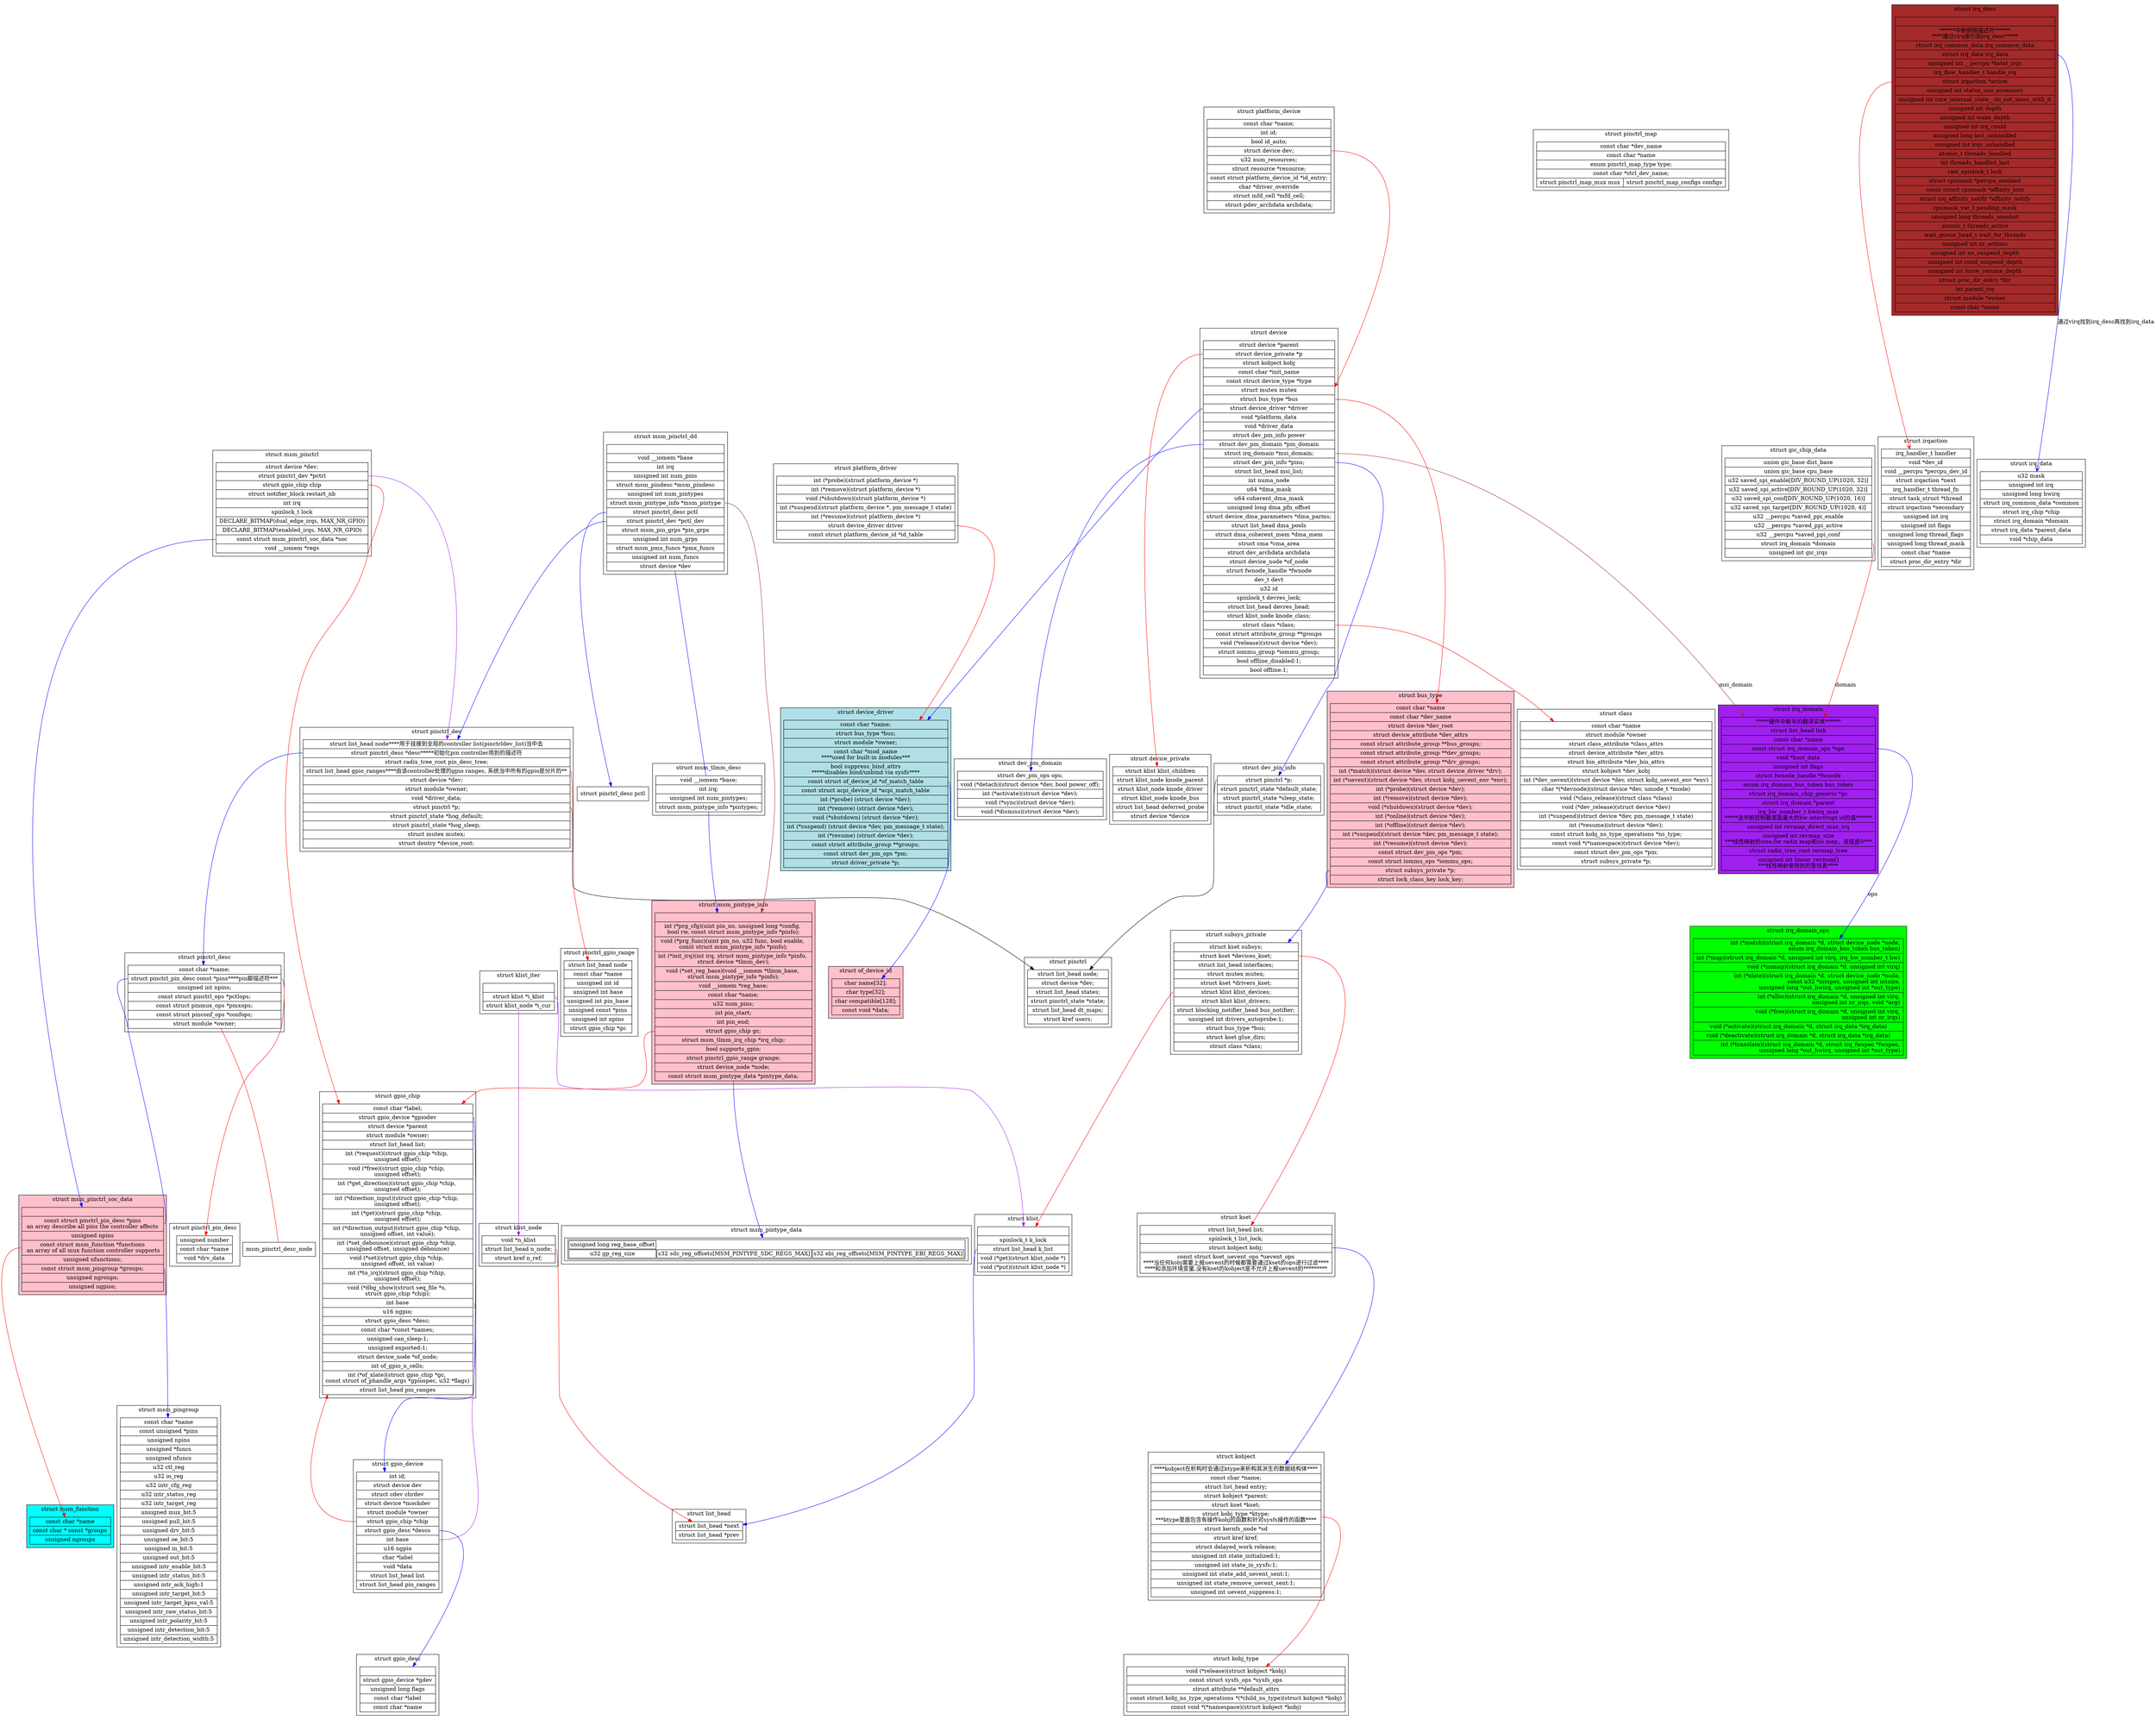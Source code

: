 digraph platform_bus{
	node[shape=record];

	subgraph cluster_struct_bus_type{
		label="struct bus_type";
		bgcolor="pink";
		"struct bus_type"[label="{
		const char      *name
    |const char      *dev_name
    |struct device       *dev_root
    |struct device_attribute *dev_attrs
    |const struct attribute_group **bus_groups;
    |const struct attribute_group **dev_groups;
    |const struct attribute_group **drv_groups;
    |int (*match)(struct device *dev, struct device_driver *drv);
    |int (*uevent)(struct device *dev, struct kobj_uevent_env *env);
    |int (*probe)(struct device *dev);
    |int (*remove)(struct device *dev);
    |void (*shutdown)(struct device *dev);
    |int (*online)(struct device *dev);
    |int (*offline)(struct device *dev);
    |int (*suspend)(struct device *dev, pm_message_t state);
    |int (*resume)(struct device *dev);
    |const struct dev_pm_ops *pm;
    |const struct iommu_ops *iommu_ops;
    |<subsys>struct subsys_private *p;
    |struct lock_class_key lock_key;
		}"];
	}

	"struct bus_type":subsys->"struct subsys_private"[color=blue];

	subgraph cluster_struct_subsys_private{
		label="struct subsys_private";
		"struct subsys_private"[label="{
		struct kset subsys;
    |<dev_kset>struct kset *devices_kset;
    |struct list_head interfaces;
    |struct mutex mutex;
    |struct kset *drivers_kset;
    |<devices>struct klist klist_devices;
    |struct klist klist_drivers;
    |struct blocking_notifier_head bus_notifier;
    |unsigned int drivers_autoprobe:1;
    |struct bus_type *bus;
    |struct kset glue_dirs;
    |struct class *class;
	}"];
	}
	"struct subsys_private":dev_kset->"struct kset"[color=red];
	"struct subsys_private":devices->"struct klist"[color=red];

	subgraph cluster_struct_kset{
		label="struct kset";
		"struct kset"[label="{
		struct list_head list;
    |spinlock_t list_lock;
    |<obj>struct kobject kobj;
    |const struct kset_uevent_ops *uevent_ops\n
	****当任何kobj需要上报uevent的时候都需要通过kset的ops进行过滤****\n
	****和添加环境变量,没有kset的kobject是不允许上报uevent的*********
	}"];
	}

	"struct kset":obj->"struct kobject"[color=blue];
	subgraph cluster_struct_dev_pin_info{
		label="struct dev_pin_info";
		"struct dev_pin_info"[label="{
			<p>struct pinctrl *p;
    |struct pinctrl_state *default_state;
    |struct pinctrl_state *sleep_state;
    |struct pinctrl_state *idle_state;
		}"];
	}
	"struct device":pins->"struct dev_pin_info"[color=blue];
	"struct dev_pin_info":p->"struct pinctrl";

	subgraph cluster_struct_pinctrl{
		label="struct pinctrl";
		"struct pinctrl"[label="{
		struct list_head node;
    |struct device *dev;
    |struct list_head states;
    |struct pinctrl_state *state;
    |struct list_head dt_maps;
    |struct kref users;
	}"];
	}

	subgraph cluster_struct_pinctrl_dev{
		label="struct pinctrl_dev";
		"struct pinctrl_dev"[label="{
		struct list_head node****用于挂接到全局的controller list(pinctrldev_list)当中去
    |<desc>struct pinctrl_desc *desc*****初始化pin controller用到的描述符
    |struct radix_tree_root pin_desc_tree;
    |<ranges>struct list_head gpio_ranges****由该controller处理的gpio ranges, 系统当中所有的gpio是分片的**
    |struct device *dev;
    |struct module *owner;
    |void *driver_data;
    |<p>struct pinctrl *p;
    |struct pinctrl_state *hog_default;
    |struct pinctrl_state *hog_sleep;
    |struct mutex mutex;
    |struct dentry *device_root;
	}"];
	}
	"struct pinctrl_dev":ranges->"struct pinctrl_gpio_range"[color=red];
	subgraph cluster_struct_pinctrl_gpio_range{
		label="struct pinctrl_gpio_range";
		"struct pinctrl_gpio_range"[label="{
			struct list_head node
    |const char *name
    |unsigned int id
    |unsigned int base
    |unsigned int pin_base
    |unsigned const *pins
    |unsigned int npins
    |struct gpio_chip *gc
		}"];
	}

	"struct pinctrl_dev":p->"struct pinctrl";
	"struct pinctrl_dev":desc->"struct pinctrl_desc"[color=blue];
	subgraph cluster_struct_pinctrl_desc{
		label="struct pinctrl_desc";
		"struct pinctrl_desc"[label="{
		const char *name;
    |<pins>struct pinctrl_pin_desc const *pins****pin脚描述符***
    |unsigned int npins;
    |const struct pinctrl_ops *pctlops;
    |const struct pinmux_ops *pmxops;
    |const struct pinconf_ops *confops;
    |struct module *owner;
	}"];
	}
	msm_pinctrl_desc_node[bgcolor=blue];
	"struct pinctrl_desc"->msm_pinctrl_desc_node[arrowhead=none color=red];
	"struct pinctrl_desc":pins->"struct msm_pinctrl_soc_data":pins[arrowhead=none color=blue];
	"struct pinctrl_desc":pins->"struct pinctrl_pin_desc"[color=red];
	subgraph cluster_struct_pinctrl_pin_desc{
		label="struct pinctrl_pin_desc";
		"struct pinctrl_pin_desc"[label="{
			unsigned number
			|const char *name
			|void *drv_data
		}"];
	}

	subgraph cluster_struct_platform_device{
		label="struct platform_device";
		"struct platform_device"[label="{
		 const char  *name;
    	|int     id;
    	|bool        id_auto;
    	|<dev>struct device   dev;
    	|u32     num_resources;
    	|struct resource *resource;
    	|const struct platform_device_id *id_entry;
    	|char *driver_override
    	|struct mfd_cell *mfd_cell;
    	|struct pdev_archdata    archdata;
	}"];
	}
	subgraph cluster_struct_platform_driver{
		label="struct platform_driver";
		"struct platform_driver"[label="{
			int (*probe)(struct platform_device *)
			|int (*remove)(struct platform_device *)
			|void (*shutdown)(struct platform_device *)
			|int (*suspend)(struct platform_device *, pm_message_t state)
			|int (*resume)(struct platform_device *)
			|<driver>struct device_driver driver
			|const struct platform_device_id *id_table
		}"];
	}

	"struct platform_device":dev->"struct device"[color=red];
	"struct platform_driver":driver->"struct device_driver"[color=red];

	subgraph cluster_struct_device{
		label="struct device";
		"struct device"[label="{
		struct device  *parent
		|<private>struct device_private  *p
		|struct kobject kobj
		|const char  *init_name
		|const struct device_type *type
		|struct mutex        mutex
		|<bus>struct bus_type *bus
		|<driver>struct device_driver *driver
		|void     *platform_data
		|void     *driver_data
		|struct dev_pm_info  power
		|<pm_domain>struct dev_pm_domain    *pm_domain
    |<irq>struct irq_domain   *msi_domain;
    |<pins>struct dev_pin_info *pins;
    |struct list_head    msi_list;
    |int     numa_node
    |u64     *dma_mask
    |u64     coherent_dma_mask
    |unsigned long   dma_pfn_offset
    |struct device_dma_parameters *dma_parms;
    |struct list_head    dma_pools
    |struct dma_coherent_mem *dma_mem
    |struct cma *cma_area
    |struct dev_archdata archdata
    |struct device_node  *of_node
    |struct fwnode_handle    *fwnode
    |dev_t           devt
    |u32         id
    |spinlock_t      devres_lock;
    |struct list_head    devres_head;
    |struct klist_node   knode_class;
    |<class>struct class        *class;
    |const struct attribute_group **groups
	|void    (*release)(struct device *dev);
    |struct iommu_group  *iommu_group;
    |bool            offline_disabled:1;
    |bool            offline:1;
	}"];
	}
	"struct device":driver->"struct device_driver"[color=blue];
	"struct device":class->"struct class"[color=red];
	"struct device":irq->"struct irq_domain"[color=brown label="msi_domain"];

	subgraph cluster_struct_class{
		label="struct class";
		"struct class"[label="{
		const char      *name
    	|struct module       *owner
    	|struct class_attribute      *class_attrs
    |struct device_attribute     *dev_attrs
    |struct bin_attribute        *dev_bin_attrs
    |struct kobject          *dev_kobj
    |int (*dev_uevent)(struct device *dev, struct kobj_uevent_env *env)
    |char *(*devnode)(struct device *dev, umode_t *mode)
    |void (*class_release)(struct class *class)
    |void (*dev_release)(struct device *dev)
    |int (*suspend)(struct device *dev, pm_message_t state)
    |int (*resume)(struct device *dev);
    |const struct kobj_ns_type_operations *ns_type;
    |const void *(*namespace)(struct device *dev);
    |const struct dev_pm_ops *pm;
    |struct subsys_private *p;
	}"];
	}

	subgraph cluster_struct_device_driver{
		label="struct device_driver";
		bgcolor="powderblue";
		"struct device_driver"[label="{
		const char      *name;
    	|struct bus_type     *bus;
    	|struct module       *owner;
    	|const char      *mod_name\n****used for built-in modules***
    	|bool suppress_bind_attrs\n*****disables bind\/unbind via sysfs****
    	|<of_device>const struct of_device_id   *of_match_table
    	|const struct acpi_device_id *acpi_match_table
    	|int (*probe) (struct device *dev);
    	|int (*remove) (struct device *dev);
    	|void (*shutdown) (struct device *dev);
    	|int (*suspend) (struct device *dev, pm_message_t state);
    	|int (*resume) (struct device *dev);
    	|const struct attribute_group **groups;
    	|const struct dev_pm_ops *pm;
    	|struct driver_private *p;
		}"];
	}
	"struct device_driver":of_device->"struct of_device_id"[color=blue];
	subgraph cluster_struct_of_device_id{
		label="struct of_device_id";
		bgcolor="pink";
		"struct of_device_id"[label="{
		 char    name[32];
    	|char    type[32];
    	|char    compatible[128];
    	|const void *data;
	}"];
	}

	"struct device":pm_domain->"struct dev_pm_domain"[color=blue];
	"struct device":private->"struct device_private"[color=red];
	"struct device":bus->"struct bus_type"[color=red];
	subgraph cluster_struct_device_private{
		label="struct device_private";
		"struct device_private"[label="{
		struct klist klist_children
    |struct klist_node knode_parent
    |struct klist_node knode_driver
    |struct klist_node knode_bus
    |struct list_head deferred_probe
    |struct device *device
	}"];
	}

	subgraph cluster_struct_dev_pm_domain{
		label="struct dev_pm_domain";
		"struct dev_pm_domain"[label="{
			struct dev_pm_ops   ops;
    |void (*detach)(struct device *dev, bool power_off);
    |int (*activate)(struct device *dev);
    |void (*sync)(struct device *dev);
    |void (*dismiss)(struct device *dev);
		}"];
	}

	subgraph cluster_struct_klist{
		label="struct klist";
		"struct klist"[label="{
	|spinlock_t      k_lock
    |<list>struct list_head    k_list
    |void       (*get)(struct klist_node *)
    |void       (*put)(struct klist_node *)
		}"];
	}
	"struct klist":list->"struct list_head"[color=blue];

	subgraph cluster_struct_klist_iter{
		label="struct klist_iter";
		"struct klist_iter"[label="{
		|<i_klist>struct klist        *i_klist
    	|<cur>struct klist_node   *i_cur
	}"];
	}
	"struct klist_iter":i_klist->"struct klist"[color=purple];
	"struct klist_iter":cur->"struct klist_node"[color=purple];
	subgraph cluster_struct_klist_node{
		label="struct klist_node";
		"struct klist_node"[label="{
		void            *n_klist
    |<n_node>struct list_head    n_node;
    |struct kref     n_ref;
	}"];
	}
	"struct klist_node":n_node->"struct list_head"[color=red];
	subgraph cluster_struct_list_head{
		label="struct list_head";
		"struct list_head"[label="{
		struct list_head *next
		|struct list_head *prev
	}"];
	}

	subgraph cluster_struct_kobject{
		label="struct kobject";
		"struct kobject"[label="{
	****kobject在析构时会通过ktype来析构其派生的数据结构体****
	|const char      *name;
    |struct list_head    entry;
    |struct kobject      *parent;
    |struct kset     *kset;
    |<ktype>struct kobj_type    *ktype;\n***ktype里面包含有操作kobj的函数和针对sysfs操作的函数****
    |struct kernfs_node  *sd
    |struct kref     kref;
    |struct delayed_work release;
    |unsigned int state_initialized:1;
    |unsigned int state_in_sysfs:1;
    |unsigned int state_add_uevent_sent:1;
    |unsigned int state_remove_uevent_sent:1;
    |unsigned int uevent_suppress:1;
	}"];
	}
	"struct kobject":ktype->"struct kobj_type"[color=red];

	subgraph cluster_struct_kobj_type{
		label="struct kobj_type";
		"struct kobj_type"[label="{
		 void (*release)(struct kobject *kobj)
    	|const struct sysfs_ops *sysfs_ops
    	|struct attribute **default_attrs
    	|const struct kobj_ns_type_operations *(*child_ns_type)(struct kobject *kobj)
    	|const void *(*namespace)(struct kobject *kobj)
	}"];
	}

	subgraph cluster_struct_msm_pinctrl{
		label="struct msm_pinctrl";
		"struct msm_pinctrl"[label="{
		struct device *dev;
    	|<pctrl>struct pinctrl_dev *pctrl
    	|<chip>struct gpio_chip chip
    	|struct notifier_block restart_nb
    	|int irq
    	|spinlock_t lock
    	|DECLARE_BITMAP(dual_edge_irqs, MAX_NR_GPIO)
    	|DECLARE_BITMAP(enabled_irqs, MAX_NR_GPIO)
    	|<soc>const struct msm_pinctrl_soc_data *soc
    	|void __iomem *regs
		}"];
	}
	"struct msm_pinctrl":chip->"struct gpio_chip"[color=red];
	"struct msm_pinctrl":pctrl->"struct pinctrl_dev"[color=purple];
	"struct msm_pinctrl":soc->"struct msm_pinctrl_soc_data"[color=blue];

	subgraph cluster_struct_msm_pinctrl_soc_data{
		label="struct msm_pinctrl_soc_data";
		bgcolor="pink";
		"struct msm_pinctrl_soc_data"[label="{
	|<pins>const struct pinctrl_pin_desc *pins\n
	an array describe all pins the controller affects
    |unsigned npins
    |<functions>const struct msm_function *functions\n
    an array of all mux function controller supports
    |unsigned nfunctions;
    |<groups>const struct msm_pingroup *groups;
    |unsigned ngroups;
    |unsigned ngpios;
		}"];
	}

	"struct msm_pinctrl_soc_data":groups->"struct msm_pingroup"[color=blue];

	subgraph cluster_struct_msm_pingroup{
		label="struct msm_pingroup";
		"struct msm_pingroup"[label="{
	 const char *name
    |const unsigned *pins
    |unsigned npins
    |unsigned *funcs
    |unsigned nfuncs
    |u32 ctl_reg
    |u32 io_reg
    |u32 intr_cfg_reg
    |u32 intr_status_reg
    |u32 intr_target_reg
    |unsigned mux_bit:5
    |unsigned pull_bit:5
    |unsigned drv_bit:5
    |unsigned oe_bit:5
    |unsigned in_bit:5
    |unsigned out_bit:5
    |unsigned intr_enable_bit:5
    |unsigned intr_status_bit:5
    |unsigned intr_ack_high:1
    |unsigned intr_target_bit:5
    |unsigned intr_target_kpss_val:5
    |unsigned intr_raw_status_bit:5
    |unsigned intr_polarity_bit:5
    |unsigned intr_detection_bit:5
    |unsigned intr_detection_width:5
		}"];
	}

	"struct msm_pinctrl_soc_data":functions->"struct msm_function"[color=red];
	subgraph cluster_struct_msm_function{
		label="struct msm_function";
		bgcolor="cyan";
		"struct msm_function"[label="{
		const char *name
    	|const char * const *groups
    	|unsigned ngroups
	}"];
	}

	subgraph cluster_struct_pinctrl_map{
		label="struct pinctrl_map";
		"struct pinctrl_map"[label="{
		const char *dev_name
    |const char *name
    |enum pinctrl_map_type type;
    |const char *ctrl_dev_name;
	|{struct pinctrl_map_mux mux|struct pinctrl_map_configs configs}
	}"];
	}

	subgraph cluster_struct_msm_pinctrl_dd{
		label="struct msm_pinctrl_dd";
		"struct msm_pinctrl_dd"[label="{
	 |void __iomem *base
    |int irq
    |unsigned int num_pins
    |struct msm_pindesc *msm_pindesc
    |unsigned int num_pintypes
    |<msm_pintype>struct msm_pintype_info *msm_pintype
    |<pctl>struct pinctrl_desc pctl
    |<pctl_dev>struct pinctrl_dev *pctl_dev
    |struct msm_pin_grps *pin_grps
    |unsigned int num_grps
    |struct  msm_pmx_funcs *pmx_funcs
    |unsigned int num_funcs
    |struct device *dev
		}"];
	}
	"struct msm_pinctrl_dd":msm_pintype->"struct msm_pintype_info"[color=brown];
	"struct msm_pinctrl_dd":pctl->"struct pinctrl_desc pctl"[color=blue];
	"struct msm_pinctrl_dd":pctl_dev->"struct pinctrl_dev"[color=blue];
	"struct msm_pinctrl_dd"->"struct msm_tlmm_desc"[arrowhead=none color=blue];

	subgraph cluster_struct_msm_tlmm_desc{
		label="struct msm_tlmm_desc";
		"struct msm_tlmm_desc"[label="{
	void __iomem *base;
    |int irq;
    |unsigned int num_pintypes;
    |<pintypes>struct msm_pintype_info *pintypes;
		}"];
	}
	subgraph cluster_struct_msm_pintype_info{
		label="struct msm_pintype_info";
		bgcolor="pink";
		"struct msm_pintype_info"[label="{
	|int (*prg_cfg)(uint pin_no, unsigned long *config,
               \nbool rw, const struct msm_pintype_info *pinfo);
    |void (*prg_func)(uint pin_no, u32 func, bool enable,
             \nconst struct msm_pintype_info *pinfo);
    |int (*init_irq)(int irq, struct msm_pintype_info *pinfo,
            \nstruct device *tlmm_dev);
    |void (*set_reg_base)(void __iomem *tlmm_base,
                 \nstruct msm_pintype_info *pinfo);
    |void __iomem *reg_base;
    |const char *name;
    |u32 num_pins;
    |int pin_start;
    |int pin_end;
    |<gc>struct gpio_chip gc;
    |struct msm_tlmm_irq_chip *irq_chip;
    |bool supports_gpio;
    |struct pinctrl_gpio_range grange;
    |struct device_node *node;
    |<pintype>const struct msm_pintype_data *pintype_data;
	}"];
	}
	"struct msm_tlmm_desc":pintypes->"struct msm_pintype_info"[color=blue];
	"struct msm_pintype_info":gc->"struct gpio_chip"[color=red];
	"struct msm_pintype_info":pintype->"struct msm_pintype_data"[color=blue];

	subgraph cluster_struct_msm_pintype_data{
		label="struct msm_pintype_data";
		"struct msm_pintype_data"[label=<
		<table>
			<tr>
				<td>unsigned long reg_base_offset</td>
			</tr>
			<tr>
				<td>u32 gp_reg_size</td>
				<td>s32 sdc_reg_offsets[MSM_PINTYPE_SDC_REGS_MAX]</td>
				<td>s32 ebi_reg_offsets[MSM_PINTYPE_EBI_REGS_MAX]</td>
			</tr>
		</table>
		>];
	}

	subgraph cluster_struct_gpio_chip{
		label="struct gpio_chip";
		"struct gpio_chip"[label="{
			const char      *label;
	|<gpiodev>struct gpio_device  *gpiodev
    |struct device       *parent
    |struct module       *owner;
    |struct list_head        list;
    |int         (*request)(struct gpio_chip *chip,
                        \nunsigned offset);
    |void            (*free)(struct gpio_chip *chip,
                        \nunsigned offset);
    |int         (*get_direction)(struct gpio_chip *chip,
                        \nunsigned offset);
    |int         (*direction_input)(struct gpio_chip *chip,
                        \nunsigned offset);
    |int         (*get)(struct gpio_chip *chip,
                        \nunsigned offset);
    |int         (*direction_output)(struct gpio_chip *chip,
                        \nunsigned offset, int value);
    |int         (*set_debounce)(struct gpio_chip *chip,
                        \nunsigned offset, unsigned debounce)
    |void    (*set)(struct gpio_chip *chip,
                \nunsigned offset, int value)
    |int     (*to_irq)(struct gpio_chip *chip,
                        \nunsigned offset);
    |void            (*dbg_show)(struct seq_file *s,
                        \nstruct gpio_chip *chip);
    |<base>int         base
    |u16         ngpio;
    |struct gpio_desc    *desc;
    |const char      *const *names;
    |unsigned        can_sleep:1;
    |unsigned        exported:1;
    |struct device_node *of_node;
    |int of_gpio_n_cells;
    |int (*of_xlate)(struct gpio_chip *gc,
                \nconst struct of_phandle_args *gpiospec, u32 *flags)
	|struct list_head pin_ranges
		}"];
	}
	"struct gpio_chip":gpiodev->"struct gpio_device"[color=blue];
	"struct gpio_chip":base->"struct gpio_device":base[arrowhead=none color=purple];
	subgraph cluster_struct_gpio_device{
		label="struct gpio_device";
		"struct gpio_device"[label="{
		int         id;
    |struct device       dev
    |struct cdev     chrdev
    |struct device       *mockdev
    |struct module       *owner
    |<chip>struct gpio_chip    *chip
    |<descs>struct gpio_desc    *descs
    |<base>int         base
    |u16         ngpio
    |char            *label
    |void            *data
    |struct list_head        list
	|struct list_head pin_ranges
	}"];
	}
	"struct gpio_device":descs->"struct gpio_desc"[color=blue];
	"struct gpio_device":chip->"struct gpio_chip"[color=red];
	subgraph cluster_struct_gpio_desc{
		label="struct gpio_desc";
		"struct gpio_desc"[label="{
	|struct gpio_device  *gdev
    |unsigned long       flags
	|const char      *label
	|const char      *name
	}"];

	}	
	
subgraph cluster_struct_irq_domain{
	label="struct irq_domain";
	bgcolor="purple";
	"struct irq_domain"[label="{
*****硬件中断号的翻译实体******
	|struct list_head link
    |const char *name
    |<ops>const struct irq_domain_ops *ops
    |void *host_data
    |unsigned int flags
    |struct fwnode_handle *fwnode
    |enum irq_domain_bus_token bus_token
    |struct irq_domain_chip_generic *gc
    |struct irq_domain *parent
    |irq_hw_number_t hwirq_max\n*****该中断控制器里面最大的hw interrrupt id的值******
    |unsigned int revmap_direct_max_irq
    |unsigned int revmap_size\n***线性映射的size,for radix map和no map，该值是0***
    |struct radix_tree_root revmap_tree
    |unsigned int linear_revmap\[\]\n***线性映射使用到的查找表****
}"];
}

"struct irq_domain":ops->"struct irq_domain_ops"[color=blue label="ops"];

subgraph cluster_struct_irq_domain_ops{
	label="struct irq_domain_ops";
	bgcolor="green";
	"struct irq_domain_ops"[label="{
	int \(*match\)\(struct irq_domain *d, struct device_node *node,\r
                    enum irq_domain_bus_token bus_token\)\r
    |int \(*map\)\(struct irq_domain *d, unsigned int virq, irq_hw_number_t hw\)\r
    |void \(*unmap\)\(struct irq_domain *d, unsigned int virq\)\r
    |int \(*xlate\)\(struct irq_domain *d, struct device_node *node,\r
                    const u32 *intspec, unsigned int intsize,\r
                    unsigned long *out_hwirq, unsigned int *out_type\)\r
	|int \(*alloc\)\(struct irq_domain *d, unsigned int virq,\r
                    unsigned int nr_irqs, void *arg\)\r
    |void \(*free\)\(struct irq_domain *d, unsigned int virq,\r
                     unsigned int nr_irqs\)\r
    |void \(*activate\)\(struct irq_domain *d, struct irq_data *irq_data\)
    |void \(*deactivate\)\(struct irq_domain *d, struct irq_data *irq_data\)
    |int \(*translate\)\(struct irq_domain *d, struct irq_fwspec *fwspec,\r
                         unsigned long *out_hwirq, unsigned int *out_type\)\r
}"];
}
	
subgraph cluster_struct_irq_desc{
	label="struct irq_desc";
	bgcolor="brown";
	"struct irq_desc"[label="{
    |******中断例程描述符******\n****通过virq索引到irq_desc*****
	|struct irq_common_data  irq_common_data
    |<data>struct irq_data     irq_data
    |unsigned int __percpu   *kstat_irqs
    |irq_flow_handler_t  handle_irq
	|<action>struct irqaction    *action
    |unsigned int        status_use_accessors
    |unsigned int        core_internal_state__do_not_mess_with_it
    |unsigned int        depth
    |unsigned int        wake_depth
    |unsigned int        irq_count
    |unsigned long       last_unhandled
    |unsigned int        irqs_unhandled
    |atomic_t        threads_handled
    |int         threads_handled_last
    |raw_spinlock_t      lock
    |struct cpumask      *percpu_enabled
	|const struct cpumask    *affinity_hint
    |struct irq_affinity_notify *affinity_notify
	|cpumask_var_t       pending_mask
	|unsigned long       threads_oneshot
    |atomic_t        threads_active
    |wait_queue_head_t       wait_for_threads
	|unsigned int        nr_actions
    |unsigned int        no_suspend_depth
    |unsigned int        cond_suspend_depth
    |unsigned int        force_resume_depth
	|struct proc_dir_entry   *dir
	|int         parent_irq
    |struct module       *owner
    |const char      *name
}"];
}
"struct irq_desc":action->"struct irqaction"[arrowhead=open color=red];
"struct irq_desc":data->"struct irq_data"[arrowhead=open color=blue label="通过virq找到irq_desc再找到irq_data"];

subgraph cluster_struct_irq_data{
	label="struct irq_data";
	"struct irq_data"[label="{
	u32         mask
    |unsigned int        irq
    |unsigned long       hwirq
    |struct irq_common_data  *common
    |struct irq_chip     *chip
    |struct irq_domain   *domain
    |struct irq_data     *parent_data
    |void            *chip_data
}"];
}

subgraph cluster_struct_irqaction{
	label="struct irqaction";
	"struct irqaction"[label="{
	irq_handler_t       handler
    |void            *dev_id
    |void __percpu       *percpu_dev_id
    |struct irqaction    *next
    |irq_handler_t       thread_fn
    |struct task_struct  *thread
    |struct irqaction    *secondary
    |unsigned int        irq
    |unsigned int        flags
    |unsigned long       thread_flags
    |unsigned long       thread_mask
    |const char      *name
    |struct proc_dir_entry   *dir
	}"];
}
	
	
subgraph cluster_struct_gic_chip_data{
	label="struct gic_chip_data";
	"struct gic_chip_data"[label="{
	 union gic_base dist_base
    |union gic_base cpu_base
	|u32 saved_spi_enable\[DIV_ROUND_UP\(1020, 32\)\]
    |u32 saved_spi_active\[DIV_ROUND_UP\(1020, 32\)\]
    |u32 saved_spi_conf\[DIV_ROUND_UP\(1020, 16\)\]
    |u32 saved_spi_target\[DIV_ROUND_UP\(1020, 4\)\]
    |u32 __percpu *saved_ppi_enable
    |u32 __percpu *saved_ppi_active
    |u32 __percpu *saved_ppi_conf
	|<domain>struct irq_domain *domain
    |unsigned int gic_irqs
}"];
}
"struct gic_chip_data":domain->"struct irq_domain"[color=red label="domain"];
	
	
	
	
	
	
	
	
	

}
